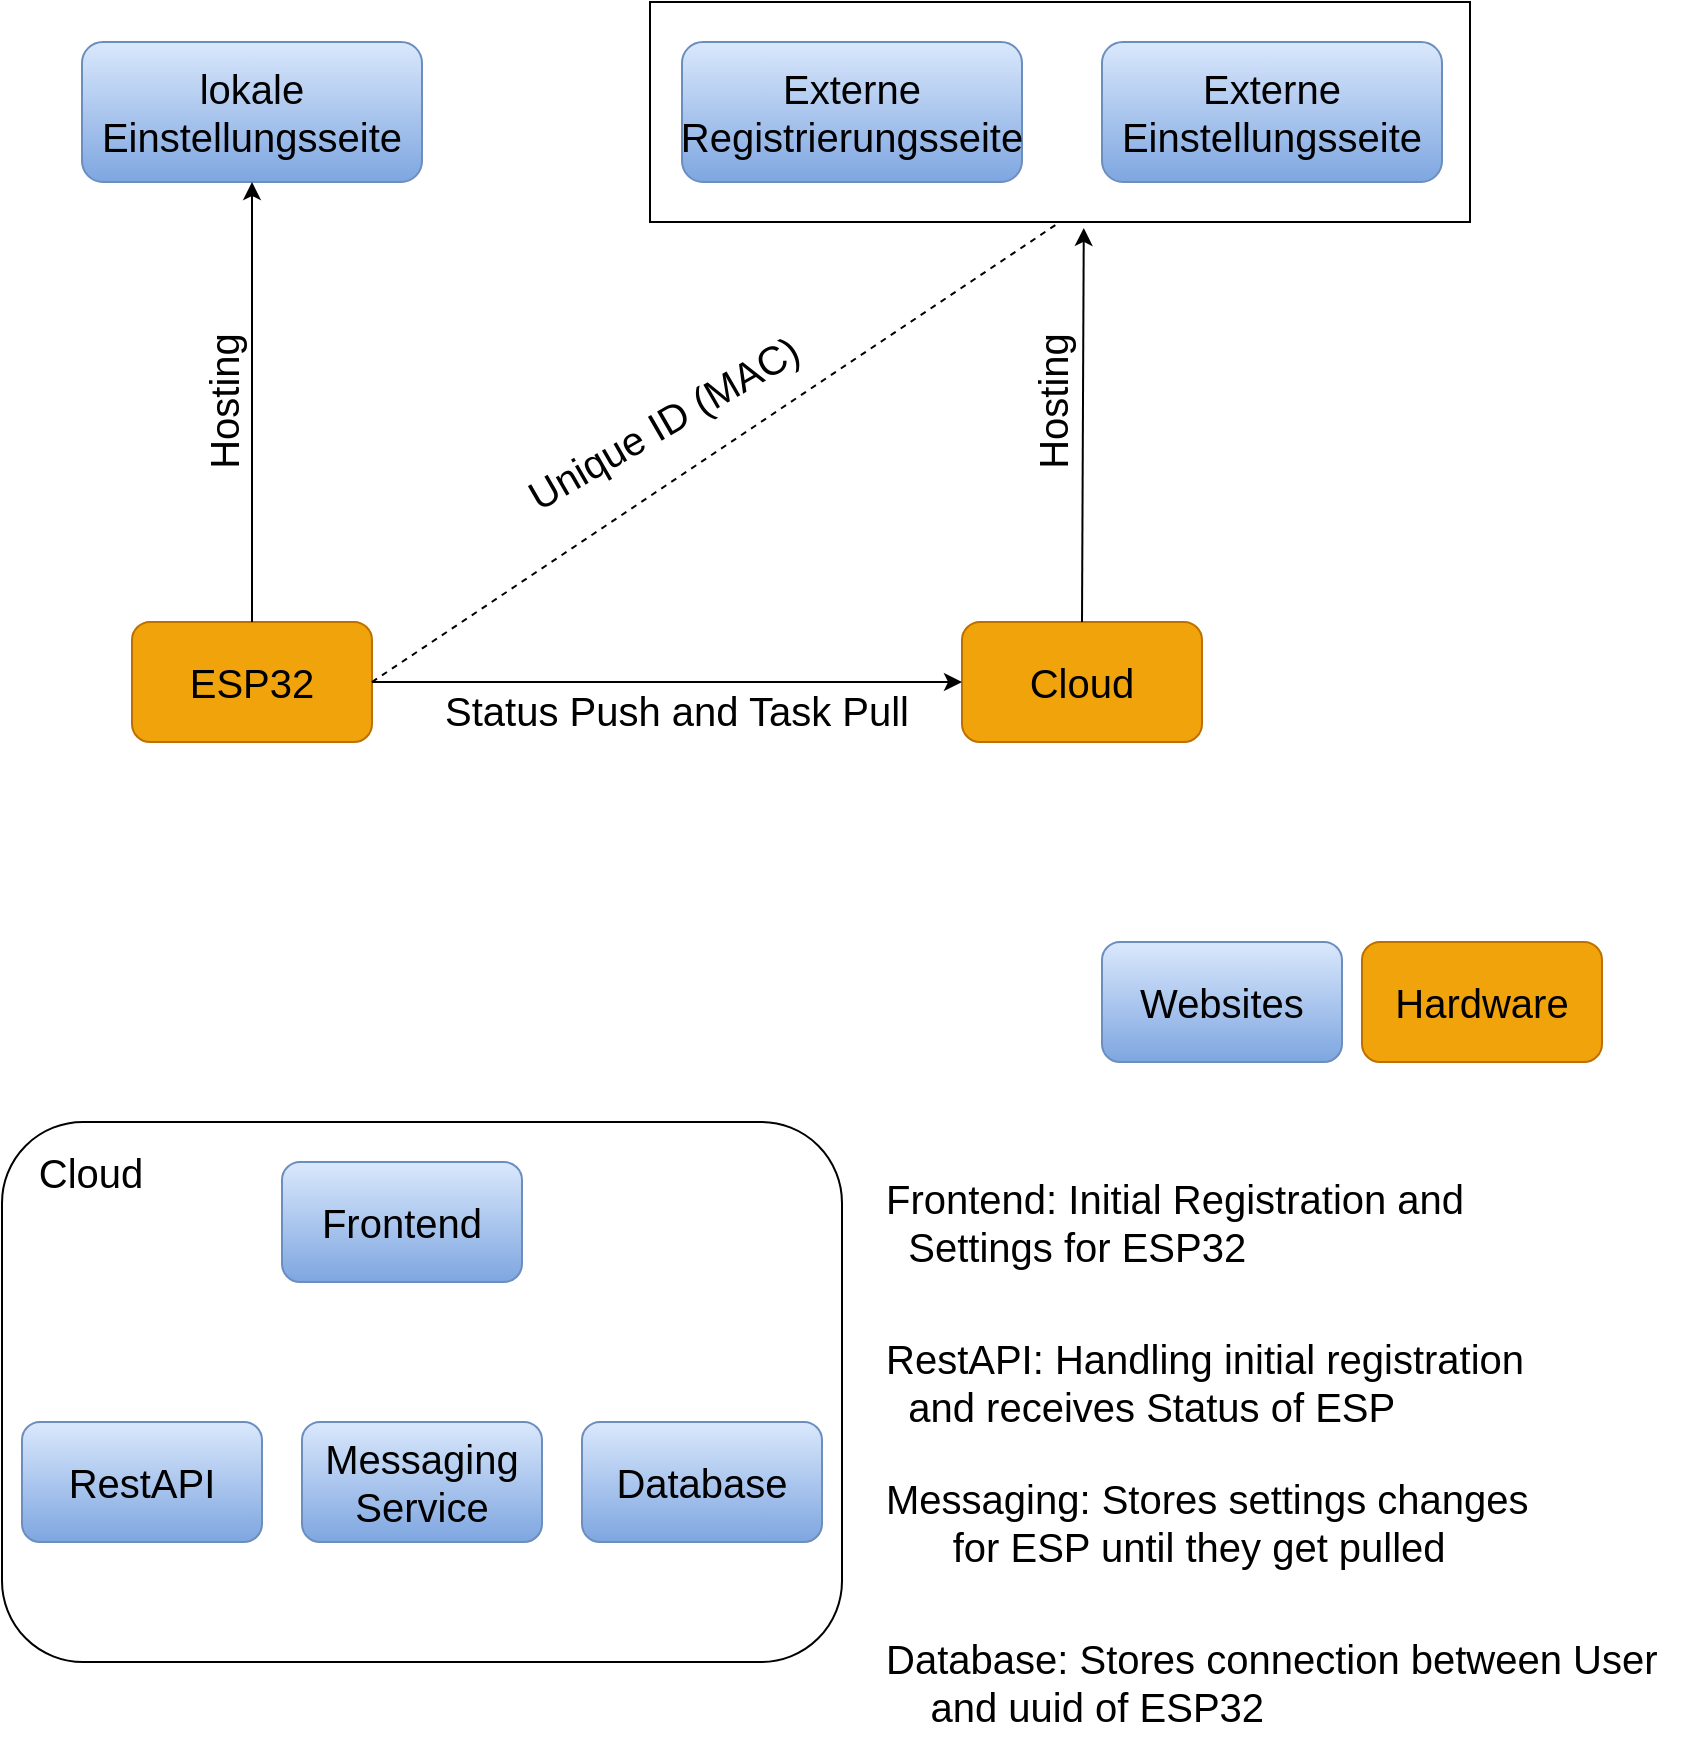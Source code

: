 <mxfile version="20.7.3" type="github">
  <diagram id="Yi3TPHSkX7_m9sBK5TQP" name="Page-1">
    <mxGraphModel dx="1368" dy="824" grid="1" gridSize="10" guides="1" tooltips="1" connect="1" arrows="1" fold="1" page="1" pageScale="1" pageWidth="827" pageHeight="2430" math="0" shadow="0">
      <root>
        <mxCell id="0" />
        <mxCell id="1" parent="0" />
        <mxCell id="JaqatRZLeKQ_ParRDWZZ-1" value="&lt;font style=&quot;font-size: 20px;&quot;&gt;ESP32&lt;/font&gt;" style="rounded=1;whiteSpace=wrap;html=1;fillColor=#f0a30a;strokeColor=#BD7000;fontColor=#000000;" vertex="1" parent="1">
          <mxGeometry x="85" y="360" width="120" height="60" as="geometry" />
        </mxCell>
        <mxCell id="JaqatRZLeKQ_ParRDWZZ-2" value="lokale Einstellungsseite" style="rounded=1;whiteSpace=wrap;html=1;fontSize=20;fillColor=#dae8fc;gradientColor=#7ea6e0;strokeColor=#6c8ebf;" vertex="1" parent="1">
          <mxGeometry x="60" y="70" width="170" height="70" as="geometry" />
        </mxCell>
        <mxCell id="JaqatRZLeKQ_ParRDWZZ-4" value="&lt;font style=&quot;font-size: 20px;&quot;&gt;Hardware&lt;/font&gt;" style="rounded=1;whiteSpace=wrap;html=1;fillColor=#f0a30a;strokeColor=#BD7000;fontColor=#000000;" vertex="1" parent="1">
          <mxGeometry x="700" y="520" width="120" height="60" as="geometry" />
        </mxCell>
        <mxCell id="JaqatRZLeKQ_ParRDWZZ-5" value="Externe Registrierungsseite" style="rounded=1;whiteSpace=wrap;html=1;fontSize=20;fillColor=#dae8fc;gradientColor=#7ea6e0;strokeColor=#6c8ebf;" vertex="1" parent="1">
          <mxGeometry x="360" y="70" width="170" height="70" as="geometry" />
        </mxCell>
        <mxCell id="JaqatRZLeKQ_ParRDWZZ-6" value="Externe&lt;br&gt;Einstellungsseite" style="rounded=1;whiteSpace=wrap;html=1;fontSize=20;fillColor=#dae8fc;gradientColor=#7ea6e0;strokeColor=#6c8ebf;" vertex="1" parent="1">
          <mxGeometry x="570" y="70" width="170" height="70" as="geometry" />
        </mxCell>
        <mxCell id="JaqatRZLeKQ_ParRDWZZ-7" value="" style="rounded=0;whiteSpace=wrap;html=1;fontSize=20;fillColor=none;" vertex="1" parent="1">
          <mxGeometry x="344" y="50" width="410" height="110" as="geometry" />
        </mxCell>
        <mxCell id="JaqatRZLeKQ_ParRDWZZ-8" value="" style="endArrow=classic;html=1;rounded=0;fontSize=20;exitX=0.5;exitY=0;exitDx=0;exitDy=0;entryX=0.5;entryY=1;entryDx=0;entryDy=0;" edge="1" parent="1" source="JaqatRZLeKQ_ParRDWZZ-1" target="JaqatRZLeKQ_ParRDWZZ-2">
          <mxGeometry width="50" height="50" relative="1" as="geometry">
            <mxPoint x="390" y="330" as="sourcePoint" />
            <mxPoint x="440" y="280" as="targetPoint" />
          </mxGeometry>
        </mxCell>
        <mxCell id="JaqatRZLeKQ_ParRDWZZ-12" value="Hosting" style="edgeLabel;html=1;align=center;verticalAlign=middle;resizable=0;points=[];fontSize=20;rotation=-90;" vertex="1" connectable="0" parent="JaqatRZLeKQ_ParRDWZZ-8">
          <mxGeometry x="0.082" y="-3" relative="1" as="geometry">
            <mxPoint x="-18" y="9" as="offset" />
          </mxGeometry>
        </mxCell>
        <mxCell id="JaqatRZLeKQ_ParRDWZZ-10" value="&lt;font style=&quot;font-size: 20px;&quot;&gt;Cloud&lt;/font&gt;" style="rounded=1;whiteSpace=wrap;html=1;fillColor=#f0a30a;strokeColor=#BD7000;fontColor=#000000;" vertex="1" parent="1">
          <mxGeometry x="500" y="360" width="120" height="60" as="geometry" />
        </mxCell>
        <mxCell id="JaqatRZLeKQ_ParRDWZZ-11" value="" style="endArrow=classic;html=1;rounded=0;fontSize=20;entryX=0.529;entryY=1.027;entryDx=0;entryDy=0;entryPerimeter=0;exitX=0.5;exitY=0;exitDx=0;exitDy=0;" edge="1" parent="1" source="JaqatRZLeKQ_ParRDWZZ-10" target="JaqatRZLeKQ_ParRDWZZ-7">
          <mxGeometry width="50" height="50" relative="1" as="geometry">
            <mxPoint x="390" y="330" as="sourcePoint" />
            <mxPoint x="440" y="280" as="targetPoint" />
          </mxGeometry>
        </mxCell>
        <mxCell id="JaqatRZLeKQ_ParRDWZZ-13" value="Hosting" style="text;html=1;align=center;verticalAlign=middle;resizable=0;points=[];autosize=1;strokeColor=none;fillColor=none;fontSize=20;rotation=-90;" vertex="1" parent="1">
          <mxGeometry x="500" y="230" width="90" height="40" as="geometry" />
        </mxCell>
        <mxCell id="JaqatRZLeKQ_ParRDWZZ-14" value="" style="endArrow=none;dashed=1;html=1;rounded=0;fontSize=20;exitX=1;exitY=0.5;exitDx=0;exitDy=0;entryX=0.5;entryY=1;entryDx=0;entryDy=0;" edge="1" parent="1" source="JaqatRZLeKQ_ParRDWZZ-1" target="JaqatRZLeKQ_ParRDWZZ-7">
          <mxGeometry width="50" height="50" relative="1" as="geometry">
            <mxPoint x="390" y="330" as="sourcePoint" />
            <mxPoint x="440" y="280" as="targetPoint" />
          </mxGeometry>
        </mxCell>
        <mxCell id="JaqatRZLeKQ_ParRDWZZ-15" value="Unique ID (MAC)" style="text;html=1;align=center;verticalAlign=middle;resizable=0;points=[];autosize=1;strokeColor=none;fillColor=none;fontSize=20;rotation=-30;" vertex="1" parent="1">
          <mxGeometry x="260" y="240" width="180" height="40" as="geometry" />
        </mxCell>
        <mxCell id="JaqatRZLeKQ_ParRDWZZ-17" value="Websites" style="rounded=1;whiteSpace=wrap;html=1;fontSize=20;fillColor=#dae8fc;gradientColor=#7ea6e0;strokeColor=#6c8ebf;" vertex="1" parent="1">
          <mxGeometry x="570" y="520" width="120" height="60" as="geometry" />
        </mxCell>
        <mxCell id="JaqatRZLeKQ_ParRDWZZ-23" value="" style="endArrow=classic;html=1;rounded=0;fontSize=20;exitX=1;exitY=0.5;exitDx=0;exitDy=0;entryX=0;entryY=0.5;entryDx=0;entryDy=0;" edge="1" parent="1" source="JaqatRZLeKQ_ParRDWZZ-1" target="JaqatRZLeKQ_ParRDWZZ-10">
          <mxGeometry width="50" height="50" relative="1" as="geometry">
            <mxPoint x="400" y="340" as="sourcePoint" />
            <mxPoint x="450" y="290" as="targetPoint" />
          </mxGeometry>
        </mxCell>
        <mxCell id="JaqatRZLeKQ_ParRDWZZ-24" value="Status Push and Task Pull" style="text;html=1;align=center;verticalAlign=middle;resizable=0;points=[];autosize=1;strokeColor=none;fillColor=none;fontSize=20;" vertex="1" parent="1">
          <mxGeometry x="227" y="384" width="260" height="40" as="geometry" />
        </mxCell>
        <mxCell id="JaqatRZLeKQ_ParRDWZZ-26" value="" style="rounded=1;whiteSpace=wrap;html=1;fontSize=20;" vertex="1" parent="1">
          <mxGeometry x="20" y="610" width="420" height="270" as="geometry" />
        </mxCell>
        <mxCell id="JaqatRZLeKQ_ParRDWZZ-27" value="Cloud" style="text;html=1;align=center;verticalAlign=middle;resizable=0;points=[];autosize=1;strokeColor=none;fillColor=none;fontSize=20;" vertex="1" parent="1">
          <mxGeometry x="24" y="615" width="80" height="40" as="geometry" />
        </mxCell>
        <mxCell id="JaqatRZLeKQ_ParRDWZZ-28" value="Frontend" style="rounded=1;whiteSpace=wrap;html=1;fontSize=20;fillColor=#dae8fc;gradientColor=#7ea6e0;strokeColor=#6c8ebf;" vertex="1" parent="1">
          <mxGeometry x="160" y="630" width="120" height="60" as="geometry" />
        </mxCell>
        <mxCell id="JaqatRZLeKQ_ParRDWZZ-29" value="RestAPI" style="rounded=1;whiteSpace=wrap;html=1;fontSize=20;fillColor=#dae8fc;gradientColor=#7ea6e0;strokeColor=#6c8ebf;" vertex="1" parent="1">
          <mxGeometry x="30" y="760" width="120" height="60" as="geometry" />
        </mxCell>
        <mxCell id="JaqatRZLeKQ_ParRDWZZ-30" value="Database" style="rounded=1;whiteSpace=wrap;html=1;fontSize=20;fillColor=#dae8fc;gradientColor=#7ea6e0;strokeColor=#6c8ebf;" vertex="1" parent="1">
          <mxGeometry x="310" y="760" width="120" height="60" as="geometry" />
        </mxCell>
        <mxCell id="JaqatRZLeKQ_ParRDWZZ-31" value="Frontend: Initial Registration and &lt;br&gt;&lt;span style=&quot;white-space: pre;&quot;&gt;	&lt;/span&gt;&lt;span style=&quot;white-space: pre;&quot;&gt;	&lt;/span&gt;Settings for ESP32" style="text;html=1;align=left;verticalAlign=middle;resizable=0;points=[];autosize=1;strokeColor=none;fillColor=none;fontSize=20;" vertex="1" parent="1">
          <mxGeometry x="460" y="630" width="310" height="60" as="geometry" />
        </mxCell>
        <mxCell id="JaqatRZLeKQ_ParRDWZZ-32" value="RestAPI: Handling initial registration&lt;br&gt;&lt;span style=&quot;white-space: pre;&quot;&gt;	&lt;/span&gt;&lt;span style=&quot;white-space: pre;&quot;&gt;	&lt;/span&gt;and receives Status of ESP" style="text;html=1;align=left;verticalAlign=middle;resizable=0;points=[];autosize=1;strokeColor=none;fillColor=none;fontSize=20;" vertex="1" parent="1">
          <mxGeometry x="460" y="710" width="360" height="60" as="geometry" />
        </mxCell>
        <mxCell id="JaqatRZLeKQ_ParRDWZZ-33" value="Messaging Service" style="rounded=1;whiteSpace=wrap;html=1;fontSize=20;fillColor=#dae8fc;gradientColor=#7ea6e0;strokeColor=#6c8ebf;" vertex="1" parent="1">
          <mxGeometry x="170" y="760" width="120" height="60" as="geometry" />
        </mxCell>
        <mxCell id="JaqatRZLeKQ_ParRDWZZ-34" value="Messaging: Stores settings changes&lt;br&gt;&lt;span style=&quot;white-space: pre;&quot;&gt;	&lt;/span&gt;&lt;span style=&quot;white-space: pre;&quot;&gt;	&lt;/span&gt;&amp;nbsp; &amp;nbsp; for ESP until they get pulled" style="text;html=1;align=left;verticalAlign=middle;resizable=0;points=[];autosize=1;strokeColor=none;fillColor=none;fontSize=20;" vertex="1" parent="1">
          <mxGeometry x="460" y="780" width="380" height="60" as="geometry" />
        </mxCell>
        <mxCell id="JaqatRZLeKQ_ParRDWZZ-35" value="Database: Stores connection between User&lt;br&gt;&lt;span style=&quot;white-space: pre;&quot;&gt;	&lt;/span&gt;&lt;span style=&quot;white-space: pre;&quot;&gt;	&lt;/span&gt;&amp;nbsp; and uuid of ESP32" style="text;html=1;align=left;verticalAlign=middle;resizable=0;points=[];autosize=1;strokeColor=none;fillColor=none;fontSize=20;" vertex="1" parent="1">
          <mxGeometry x="460" y="860" width="410" height="60" as="geometry" />
        </mxCell>
      </root>
    </mxGraphModel>
  </diagram>
</mxfile>
